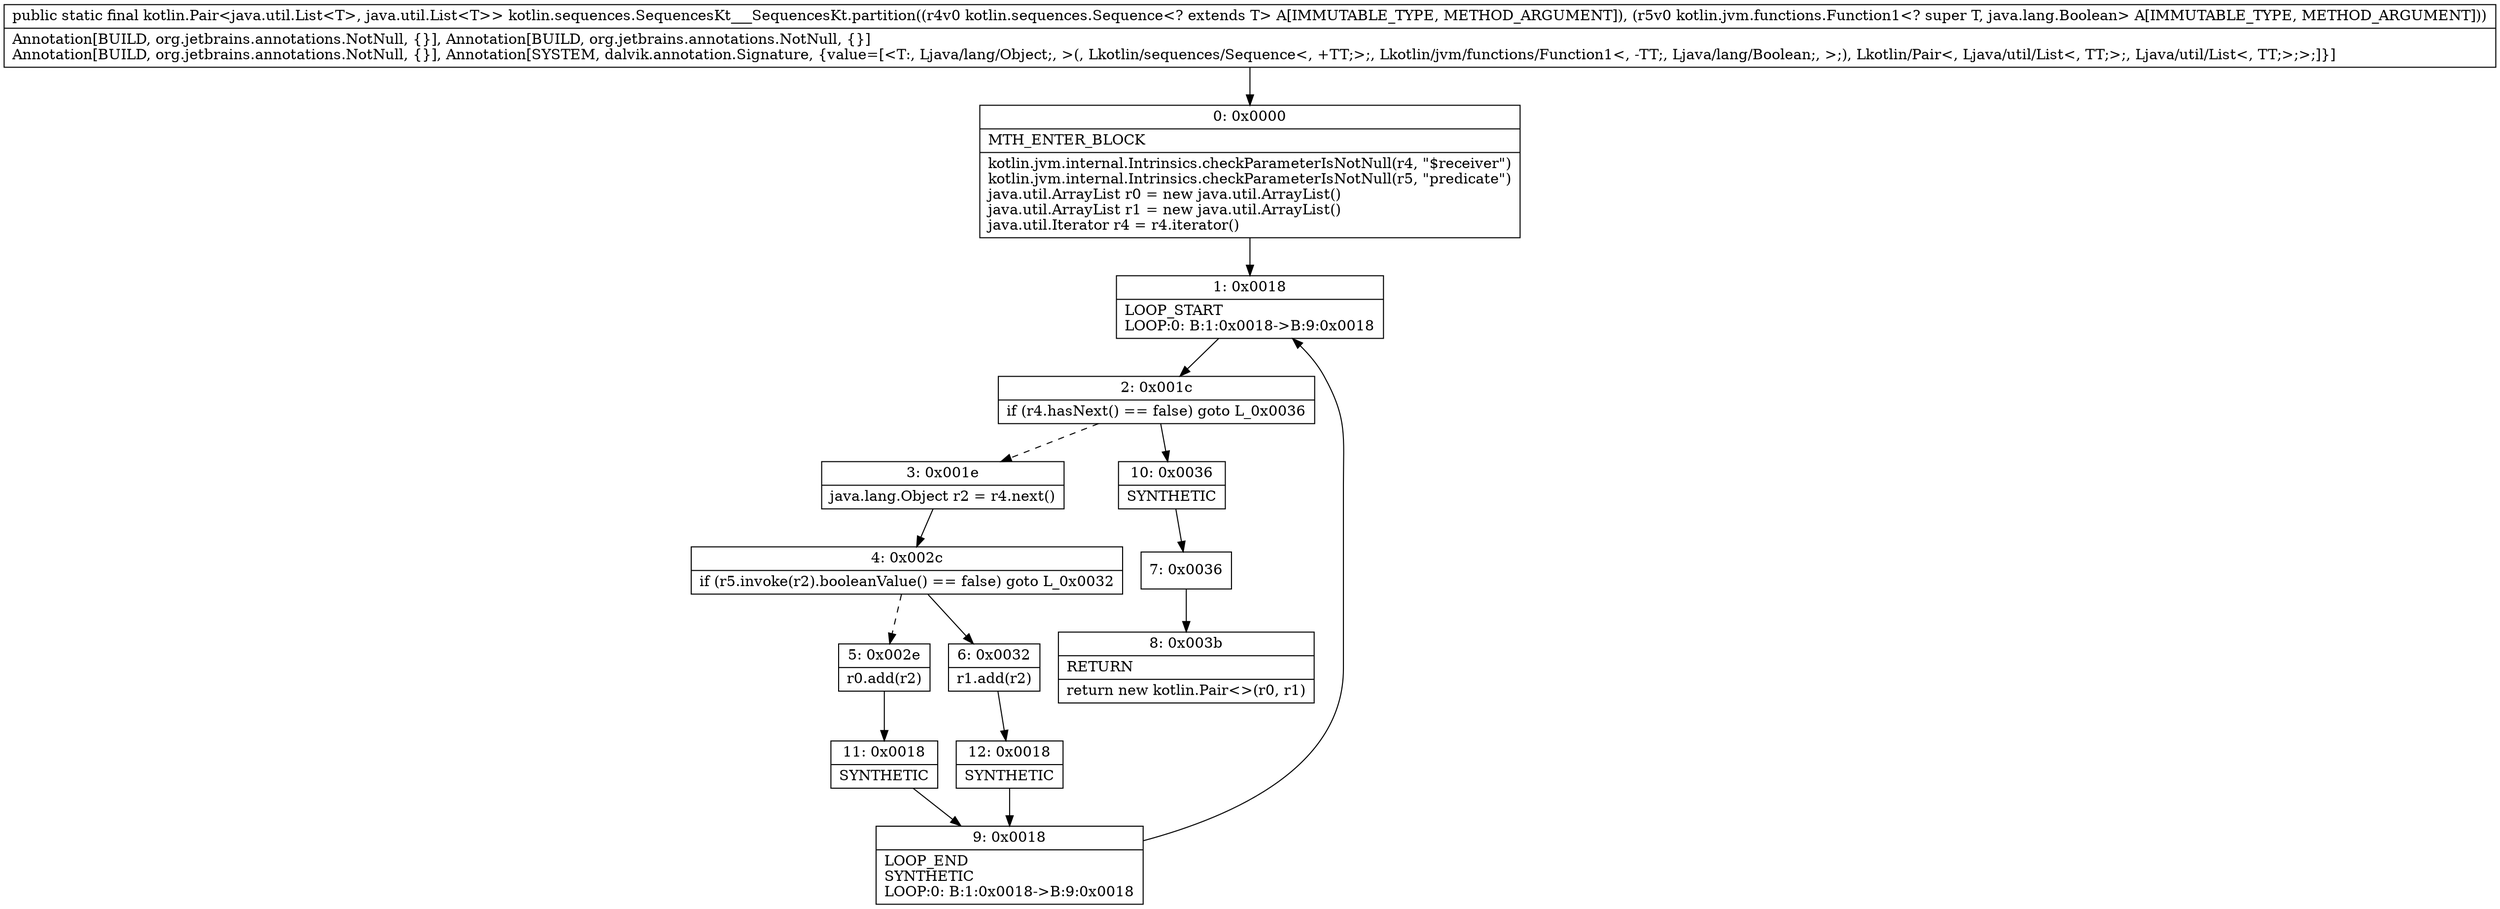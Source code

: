 digraph "CFG forkotlin.sequences.SequencesKt___SequencesKt.partition(Lkotlin\/sequences\/Sequence;Lkotlin\/jvm\/functions\/Function1;)Lkotlin\/Pair;" {
Node_0 [shape=record,label="{0\:\ 0x0000|MTH_ENTER_BLOCK\l|kotlin.jvm.internal.Intrinsics.checkParameterIsNotNull(r4, \"$receiver\")\lkotlin.jvm.internal.Intrinsics.checkParameterIsNotNull(r5, \"predicate\")\ljava.util.ArrayList r0 = new java.util.ArrayList()\ljava.util.ArrayList r1 = new java.util.ArrayList()\ljava.util.Iterator r4 = r4.iterator()\l}"];
Node_1 [shape=record,label="{1\:\ 0x0018|LOOP_START\lLOOP:0: B:1:0x0018\-\>B:9:0x0018\l}"];
Node_2 [shape=record,label="{2\:\ 0x001c|if (r4.hasNext() == false) goto L_0x0036\l}"];
Node_3 [shape=record,label="{3\:\ 0x001e|java.lang.Object r2 = r4.next()\l}"];
Node_4 [shape=record,label="{4\:\ 0x002c|if (r5.invoke(r2).booleanValue() == false) goto L_0x0032\l}"];
Node_5 [shape=record,label="{5\:\ 0x002e|r0.add(r2)\l}"];
Node_6 [shape=record,label="{6\:\ 0x0032|r1.add(r2)\l}"];
Node_7 [shape=record,label="{7\:\ 0x0036}"];
Node_8 [shape=record,label="{8\:\ 0x003b|RETURN\l|return new kotlin.Pair\<\>(r0, r1)\l}"];
Node_9 [shape=record,label="{9\:\ 0x0018|LOOP_END\lSYNTHETIC\lLOOP:0: B:1:0x0018\-\>B:9:0x0018\l}"];
Node_10 [shape=record,label="{10\:\ 0x0036|SYNTHETIC\l}"];
Node_11 [shape=record,label="{11\:\ 0x0018|SYNTHETIC\l}"];
Node_12 [shape=record,label="{12\:\ 0x0018|SYNTHETIC\l}"];
MethodNode[shape=record,label="{public static final kotlin.Pair\<java.util.List\<T\>, java.util.List\<T\>\> kotlin.sequences.SequencesKt___SequencesKt.partition((r4v0 kotlin.sequences.Sequence\<? extends T\> A[IMMUTABLE_TYPE, METHOD_ARGUMENT]), (r5v0 kotlin.jvm.functions.Function1\<? super T, java.lang.Boolean\> A[IMMUTABLE_TYPE, METHOD_ARGUMENT]))  | Annotation[BUILD, org.jetbrains.annotations.NotNull, \{\}], Annotation[BUILD, org.jetbrains.annotations.NotNull, \{\}]\lAnnotation[BUILD, org.jetbrains.annotations.NotNull, \{\}], Annotation[SYSTEM, dalvik.annotation.Signature, \{value=[\<T:, Ljava\/lang\/Object;, \>(, Lkotlin\/sequences\/Sequence\<, +TT;\>;, Lkotlin\/jvm\/functions\/Function1\<, \-TT;, Ljava\/lang\/Boolean;, \>;), Lkotlin\/Pair\<, Ljava\/util\/List\<, TT;\>;, Ljava\/util\/List\<, TT;\>;\>;]\}]\l}"];
MethodNode -> Node_0;
Node_0 -> Node_1;
Node_1 -> Node_2;
Node_2 -> Node_3[style=dashed];
Node_2 -> Node_10;
Node_3 -> Node_4;
Node_4 -> Node_5[style=dashed];
Node_4 -> Node_6;
Node_5 -> Node_11;
Node_6 -> Node_12;
Node_7 -> Node_8;
Node_9 -> Node_1;
Node_10 -> Node_7;
Node_11 -> Node_9;
Node_12 -> Node_9;
}

